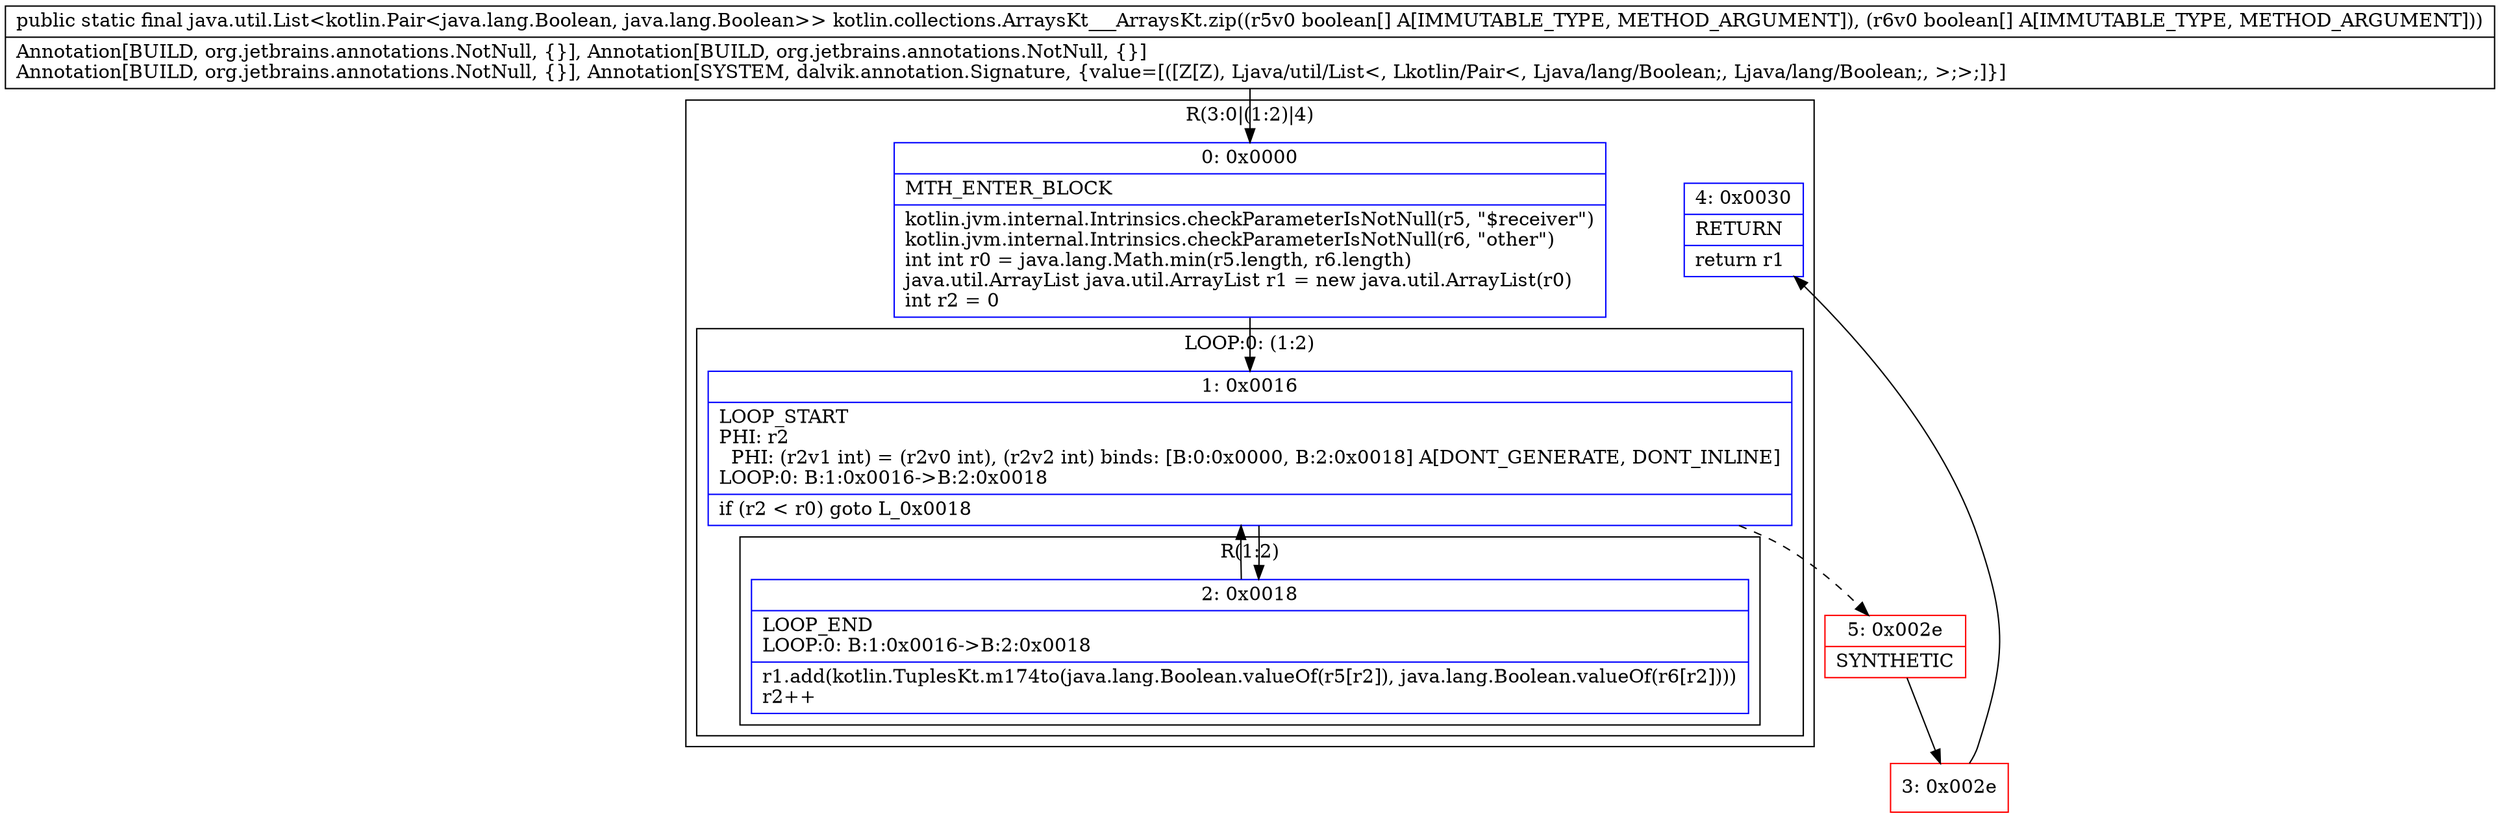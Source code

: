 digraph "CFG forkotlin.collections.ArraysKt___ArraysKt.zip([Z[Z)Ljava\/util\/List;" {
subgraph cluster_Region_1122511476 {
label = "R(3:0|(1:2)|4)";
node [shape=record,color=blue];
Node_0 [shape=record,label="{0\:\ 0x0000|MTH_ENTER_BLOCK\l|kotlin.jvm.internal.Intrinsics.checkParameterIsNotNull(r5, \"$receiver\")\lkotlin.jvm.internal.Intrinsics.checkParameterIsNotNull(r6, \"other\")\lint int r0 = java.lang.Math.min(r5.length, r6.length)\ljava.util.ArrayList java.util.ArrayList r1 = new java.util.ArrayList(r0)\lint r2 = 0\l}"];
subgraph cluster_LoopRegion_1929362140 {
label = "LOOP:0: (1:2)";
node [shape=record,color=blue];
Node_1 [shape=record,label="{1\:\ 0x0016|LOOP_START\lPHI: r2 \l  PHI: (r2v1 int) = (r2v0 int), (r2v2 int) binds: [B:0:0x0000, B:2:0x0018] A[DONT_GENERATE, DONT_INLINE]\lLOOP:0: B:1:0x0016\-\>B:2:0x0018\l|if (r2 \< r0) goto L_0x0018\l}"];
subgraph cluster_Region_864919088 {
label = "R(1:2)";
node [shape=record,color=blue];
Node_2 [shape=record,label="{2\:\ 0x0018|LOOP_END\lLOOP:0: B:1:0x0016\-\>B:2:0x0018\l|r1.add(kotlin.TuplesKt.m174to(java.lang.Boolean.valueOf(r5[r2]), java.lang.Boolean.valueOf(r6[r2])))\lr2++\l}"];
}
}
Node_4 [shape=record,label="{4\:\ 0x0030|RETURN\l|return r1\l}"];
}
Node_3 [shape=record,color=red,label="{3\:\ 0x002e}"];
Node_5 [shape=record,color=red,label="{5\:\ 0x002e|SYNTHETIC\l}"];
MethodNode[shape=record,label="{public static final java.util.List\<kotlin.Pair\<java.lang.Boolean, java.lang.Boolean\>\> kotlin.collections.ArraysKt___ArraysKt.zip((r5v0 boolean[] A[IMMUTABLE_TYPE, METHOD_ARGUMENT]), (r6v0 boolean[] A[IMMUTABLE_TYPE, METHOD_ARGUMENT]))  | Annotation[BUILD, org.jetbrains.annotations.NotNull, \{\}], Annotation[BUILD, org.jetbrains.annotations.NotNull, \{\}]\lAnnotation[BUILD, org.jetbrains.annotations.NotNull, \{\}], Annotation[SYSTEM, dalvik.annotation.Signature, \{value=[([Z[Z), Ljava\/util\/List\<, Lkotlin\/Pair\<, Ljava\/lang\/Boolean;, Ljava\/lang\/Boolean;, \>;\>;]\}]\l}"];
MethodNode -> Node_0;
Node_0 -> Node_1;
Node_1 -> Node_2;
Node_1 -> Node_5[style=dashed];
Node_2 -> Node_1;
Node_3 -> Node_4;
Node_5 -> Node_3;
}

